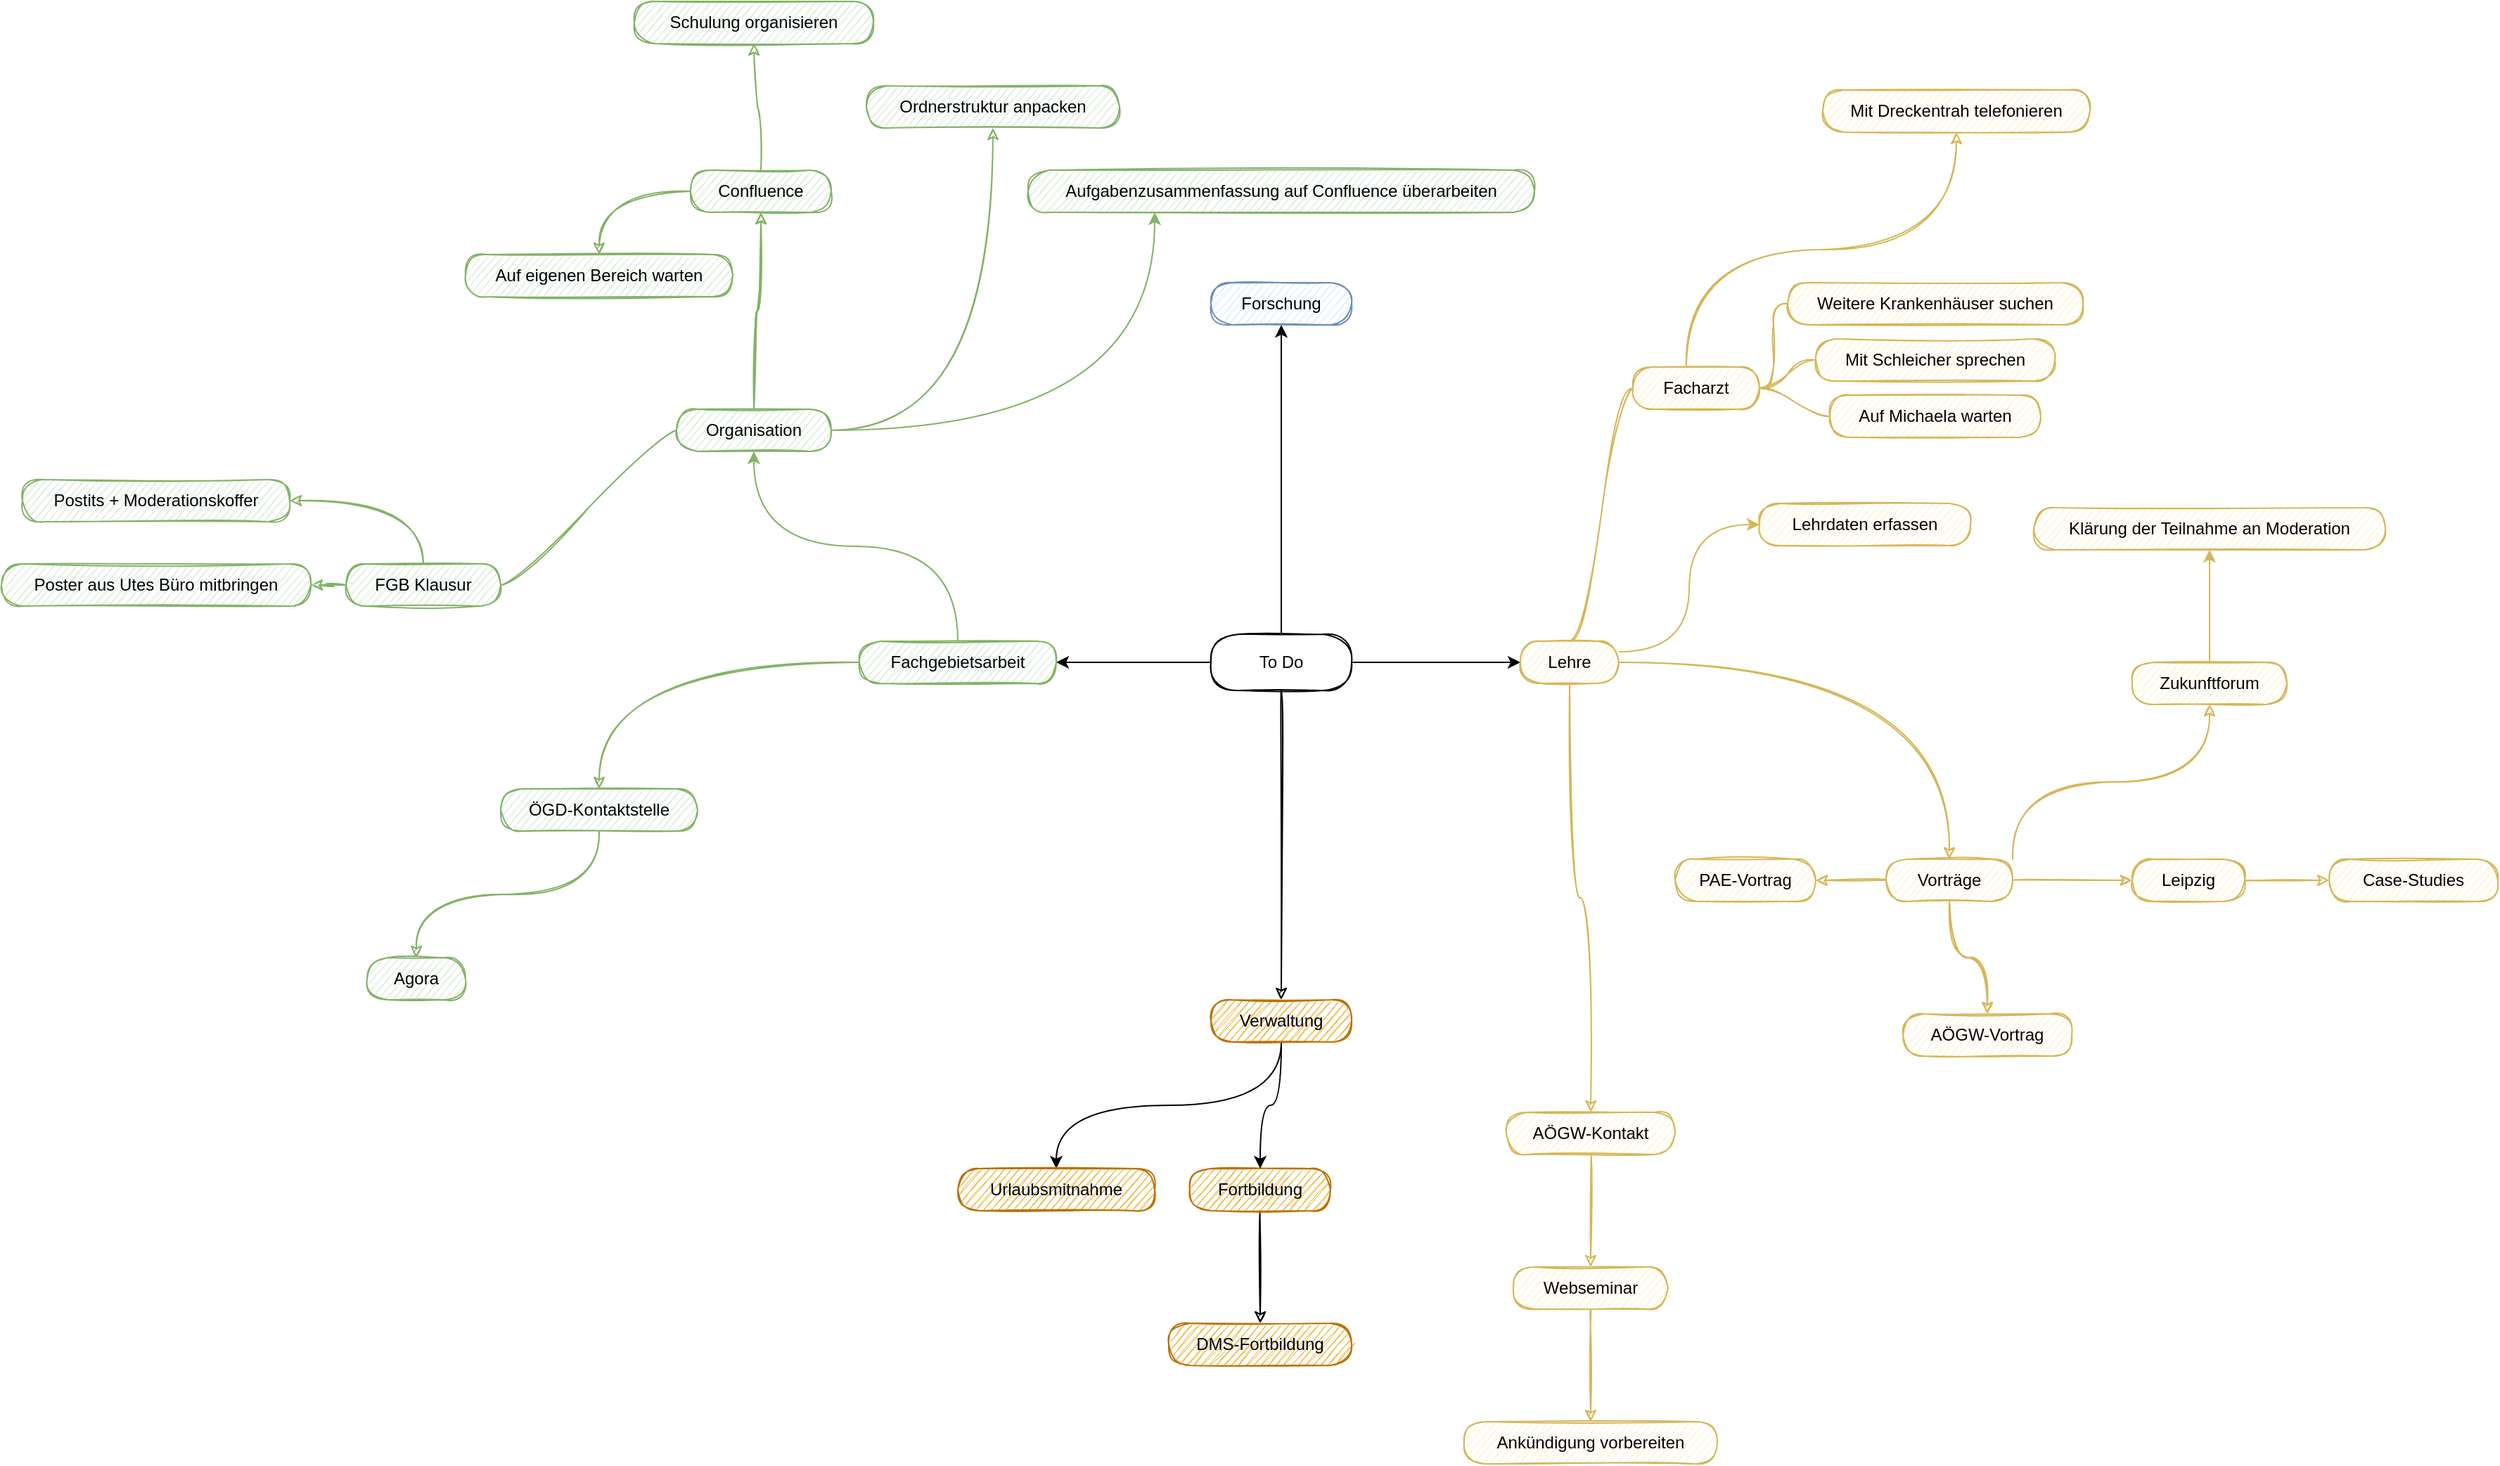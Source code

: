 <mxfile version="20.0.1" type="github">
  <diagram id="R2lEEEUBdFMjLlhIrx00" name="Page-1">
    <mxGraphModel dx="1813" dy="1606" grid="1" gridSize="10" guides="1" tooltips="1" connect="1" arrows="1" fold="1" page="1" pageScale="1" pageWidth="1169" pageHeight="827" math="0" shadow="0" extFonts="Permanent Marker^https://fonts.googleapis.com/css?family=Permanent+Marker">
      <root>
        <mxCell id="0" />
        <mxCell id="1" parent="0" />
        <mxCell id="mQkADK4qdGQxoDrUJaRL-8" style="edgeStyle=orthogonalEdgeStyle;curved=1;rounded=1;sketch=1;orthogonalLoop=1;jettySize=auto;html=1;exitX=1;exitY=0.5;exitDx=0;exitDy=0;fillColor=#fff2cc;strokeColor=#d6b656;" parent="1" source="LMBqHWlyGgOM0QiWOyd5-5" target="mQkADK4qdGQxoDrUJaRL-7" edge="1">
          <mxGeometry relative="1" as="geometry" />
        </mxCell>
        <mxCell id="mQkADK4qdGQxoDrUJaRL-22" value="" style="edgeStyle=orthogonalEdgeStyle;curved=1;rounded=1;sketch=1;orthogonalLoop=1;jettySize=auto;html=1;exitX=0.5;exitY=1;exitDx=0;exitDy=0;fillColor=#d5e8d4;strokeColor=#82b366;" parent="1" source="mQkADK4qdGQxoDrUJaRL-26" target="mQkADK4qdGQxoDrUJaRL-21" edge="1">
          <mxGeometry relative="1" as="geometry" />
        </mxCell>
        <mxCell id="mQkADK4qdGQxoDrUJaRL-40" style="edgeStyle=orthogonalEdgeStyle;curved=1;rounded=1;sketch=1;orthogonalLoop=1;jettySize=auto;html=1;exitX=0.5;exitY=1;exitDx=0;exitDy=0;fillColor=#fff2cc;strokeColor=#d6b656;" parent="1" source="LMBqHWlyGgOM0QiWOyd5-5" target="mQkADK4qdGQxoDrUJaRL-39" edge="1">
          <mxGeometry relative="1" as="geometry" />
        </mxCell>
        <mxCell id="i1Vuqu0Mb9gfkYQ8mBJL-2" style="edgeStyle=orthogonalEdgeStyle;rounded=1;orthogonalLoop=1;jettySize=auto;html=1;exitX=0.5;exitY=1;exitDx=0;exitDy=0;entryX=0.5;entryY=0;entryDx=0;entryDy=0;curved=1;sketch=1;" parent="1" source="uCP_6CUTZvWZAbhtNJwN-77" target="LMBqHWlyGgOM0QiWOyd5-7" edge="1">
          <mxGeometry relative="1" as="geometry" />
        </mxCell>
        <mxCell id="LMBqHWlyGgOM0QiWOyd5-6" style="edgeStyle=orthogonalEdgeStyle;curved=1;orthogonalLoop=1;jettySize=auto;html=1;exitX=1;exitY=0.5;exitDx=0;exitDy=0;entryX=0;entryY=0.5;entryDx=0;entryDy=0;" parent="1" source="uCP_6CUTZvWZAbhtNJwN-77" target="LMBqHWlyGgOM0QiWOyd5-5" edge="1">
          <mxGeometry relative="1" as="geometry" />
        </mxCell>
        <mxCell id="LMBqHWlyGgOM0QiWOyd5-12" style="edgeStyle=orthogonalEdgeStyle;curved=1;orthogonalLoop=1;jettySize=auto;html=1;exitX=0;exitY=0.5;exitDx=0;exitDy=0;entryX=1;entryY=0.5;entryDx=0;entryDy=0;" parent="1" source="uCP_6CUTZvWZAbhtNJwN-77" target="LMBqHWlyGgOM0QiWOyd5-11" edge="1">
          <mxGeometry relative="1" as="geometry" />
        </mxCell>
        <mxCell id="LMBqHWlyGgOM0QiWOyd5-13" style="edgeStyle=orthogonalEdgeStyle;curved=1;orthogonalLoop=1;jettySize=auto;html=1;exitX=0.5;exitY=0;exitDx=0;exitDy=0;entryX=0.5;entryY=1;entryDx=0;entryDy=0;" parent="1" source="uCP_6CUTZvWZAbhtNJwN-77" target="LMBqHWlyGgOM0QiWOyd5-3" edge="1">
          <mxGeometry relative="1" as="geometry" />
        </mxCell>
        <mxCell id="uCP_6CUTZvWZAbhtNJwN-77" value="To Do" style="whiteSpace=wrap;html=1;rounded=1;arcSize=50;align=center;verticalAlign=middle;strokeWidth=1;autosize=1;spacing=4;treeFolding=1;treeMoving=1;newEdgeStyle={&quot;edgeStyle&quot;:&quot;entityRelationEdgeStyle&quot;,&quot;startArrow&quot;:&quot;none&quot;,&quot;endArrow&quot;:&quot;none&quot;,&quot;segment&quot;:10,&quot;curved&quot;:1};sketch=1;" parent="1" vertex="1">
          <mxGeometry x="-250" y="-350" width="100" height="40" as="geometry" />
        </mxCell>
        <mxCell id="uCP_6CUTZvWZAbhtNJwN-92" value="" style="edgeStyle=orthogonalEdgeStyle;curved=1;rounded=1;sketch=1;orthogonalLoop=1;jettySize=auto;html=1;fillColor=#d5e8d4;strokeColor=#82b366;" parent="1" source="uCP_6CUTZvWZAbhtNJwN-78" target="uCP_6CUTZvWZAbhtNJwN-91" edge="1">
          <mxGeometry relative="1" as="geometry" />
        </mxCell>
        <mxCell id="uCP_6CUTZvWZAbhtNJwN-93" value="" style="edgeStyle=orthogonalEdgeStyle;curved=1;rounded=1;sketch=1;orthogonalLoop=1;jettySize=auto;html=1;fillColor=#d5e8d4;strokeColor=#82b366;" parent="1" source="uCP_6CUTZvWZAbhtNJwN-78" target="uCP_6CUTZvWZAbhtNJwN-91" edge="1">
          <mxGeometry relative="1" as="geometry" />
        </mxCell>
        <mxCell id="mQkADK4qdGQxoDrUJaRL-6" value="" style="edgeStyle=orthogonalEdgeStyle;rounded=1;orthogonalLoop=1;jettySize=auto;html=1;sketch=1;curved=1;fillColor=#d5e8d4;strokeColor=#82b366;" parent="1" source="uCP_6CUTZvWZAbhtNJwN-78" target="mQkADK4qdGQxoDrUJaRL-5" edge="1">
          <mxGeometry relative="1" as="geometry" />
        </mxCell>
        <mxCell id="mQkADK4qdGQxoDrUJaRL-27" value="" style="edgeStyle=orthogonalEdgeStyle;curved=1;rounded=1;sketch=1;orthogonalLoop=1;jettySize=auto;html=1;exitX=0;exitY=0.5;exitDx=0;exitDy=0;fillColor=#d5e8d4;strokeColor=#82b366;" parent="1" source="LMBqHWlyGgOM0QiWOyd5-11" target="mQkADK4qdGQxoDrUJaRL-26" edge="1">
          <mxGeometry relative="1" as="geometry" />
        </mxCell>
        <mxCell id="iJZXXsnUd8z4nvPOnFXm-2" style="edgeStyle=orthogonalEdgeStyle;orthogonalLoop=1;jettySize=auto;html=1;exitX=1;exitY=0.5;exitDx=0;exitDy=0;entryX=0.25;entryY=1;entryDx=0;entryDy=0;fillColor=#d5e8d4;strokeColor=#82b366;curved=1;" edge="1" parent="1" source="uCP_6CUTZvWZAbhtNJwN-78" target="iJZXXsnUd8z4nvPOnFXm-1">
          <mxGeometry relative="1" as="geometry" />
        </mxCell>
        <mxCell id="uCP_6CUTZvWZAbhtNJwN-78" value="Organisation" style="whiteSpace=wrap;html=1;rounded=1;arcSize=50;align=center;verticalAlign=middle;strokeWidth=1;autosize=1;spacing=4;treeFolding=1;treeMoving=1;newEdgeStyle={&quot;edgeStyle&quot;:&quot;entityRelationEdgeStyle&quot;,&quot;startArrow&quot;:&quot;none&quot;,&quot;endArrow&quot;:&quot;none&quot;,&quot;segment&quot;:10,&quot;curved&quot;:1};sketch=1;fillColor=#d5e8d4;strokeColor=#82b366;" parent="1" vertex="1">
          <mxGeometry x="-630" y="-510" width="110" height="30" as="geometry" />
        </mxCell>
        <mxCell id="mQkADK4qdGQxoDrUJaRL-33" value="" style="edgeStyle=orthogonalEdgeStyle;curved=1;rounded=1;sketch=1;orthogonalLoop=1;jettySize=auto;html=1;fillColor=#d5e8d4;strokeColor=#82b366;" parent="1" source="uCP_6CUTZvWZAbhtNJwN-79" target="mQkADK4qdGQxoDrUJaRL-32" edge="1">
          <mxGeometry relative="1" as="geometry" />
        </mxCell>
        <mxCell id="mQkADK4qdGQxoDrUJaRL-36" value="" style="edgeStyle=orthogonalEdgeStyle;curved=1;rounded=1;sketch=1;orthogonalLoop=1;jettySize=auto;html=1;fillColor=#d5e8d4;strokeColor=#82b366;" parent="1" source="uCP_6CUTZvWZAbhtNJwN-79" target="mQkADK4qdGQxoDrUJaRL-32" edge="1">
          <mxGeometry relative="1" as="geometry" />
        </mxCell>
        <mxCell id="mQkADK4qdGQxoDrUJaRL-38" style="edgeStyle=orthogonalEdgeStyle;curved=1;rounded=1;sketch=1;orthogonalLoop=1;jettySize=auto;html=1;exitX=0.5;exitY=0;exitDx=0;exitDy=0;entryX=1;entryY=0.5;entryDx=0;entryDy=0;fillColor=#d5e8d4;strokeColor=#82b366;" parent="1" source="uCP_6CUTZvWZAbhtNJwN-79" target="mQkADK4qdGQxoDrUJaRL-37" edge="1">
          <mxGeometry relative="1" as="geometry" />
        </mxCell>
        <mxCell id="uCP_6CUTZvWZAbhtNJwN-79" value="FGB Klausur" style="whiteSpace=wrap;html=1;rounded=1;arcSize=50;align=center;verticalAlign=middle;strokeWidth=1;autosize=1;spacing=4;treeFolding=1;treeMoving=1;newEdgeStyle={&quot;edgeStyle&quot;:&quot;entityRelationEdgeStyle&quot;,&quot;startArrow&quot;:&quot;none&quot;,&quot;endArrow&quot;:&quot;none&quot;,&quot;segment&quot;:10,&quot;curved&quot;:1};sketch=1;fillColor=#d5e8d4;strokeColor=#82b366;" parent="1" vertex="1">
          <mxGeometry x="-865" y="-400" width="110" height="30" as="geometry" />
        </mxCell>
        <mxCell id="uCP_6CUTZvWZAbhtNJwN-80" value="" style="edgeStyle=entityRelationEdgeStyle;startArrow=none;endArrow=none;segment=10;curved=1;rounded=1;sketch=1;exitX=0;exitY=0.5;exitDx=0;exitDy=0;fillColor=#d5e8d4;strokeColor=#82b366;" parent="1" source="uCP_6CUTZvWZAbhtNJwN-78" target="uCP_6CUTZvWZAbhtNJwN-79" edge="1">
          <mxGeometry relative="1" as="geometry">
            <mxPoint x="-420" y="-840" as="sourcePoint" />
            <mxPoint x="-340" y="-885" as="targetPoint" />
          </mxGeometry>
        </mxCell>
        <mxCell id="uCP_6CUTZvWZAbhtNJwN-81" value="" style="edgeStyle=entityRelationEdgeStyle;startArrow=none;endArrow=none;segment=10;curved=1;rounded=1;sketch=1;exitX=0.5;exitY=0;exitDx=0;exitDy=0;fillColor=#fff2cc;strokeColor=#d6b656;" parent="1" source="LMBqHWlyGgOM0QiWOyd5-5" target="uCP_6CUTZvWZAbhtNJwN-82" edge="1">
          <mxGeometry relative="1" as="geometry">
            <mxPoint x="-160" y="-350" as="sourcePoint" />
          </mxGeometry>
        </mxCell>
        <mxCell id="mQkADK4qdGQxoDrUJaRL-24" value="" style="edgeStyle=orthogonalEdgeStyle;curved=1;rounded=1;sketch=1;orthogonalLoop=1;jettySize=auto;html=1;exitX=0.422;exitY=-0.033;exitDx=0;exitDy=0;exitPerimeter=0;fillColor=#fff2cc;strokeColor=#d6b656;" parent="1" source="uCP_6CUTZvWZAbhtNJwN-82" target="mQkADK4qdGQxoDrUJaRL-23" edge="1">
          <mxGeometry relative="1" as="geometry" />
        </mxCell>
        <mxCell id="uCP_6CUTZvWZAbhtNJwN-82" value="Facharzt" style="whiteSpace=wrap;html=1;rounded=1;arcSize=50;align=center;verticalAlign=middle;strokeWidth=1;autosize=1;spacing=4;treeFolding=1;treeMoving=1;newEdgeStyle={&quot;edgeStyle&quot;:&quot;entityRelationEdgeStyle&quot;,&quot;startArrow&quot;:&quot;none&quot;,&quot;endArrow&quot;:&quot;none&quot;,&quot;segment&quot;:10,&quot;curved&quot;:1};sketch=1;fillColor=#fff2cc;strokeColor=#d6b656;" parent="1" vertex="1">
          <mxGeometry x="50" y="-540" width="90" height="30" as="geometry" />
        </mxCell>
        <mxCell id="uCP_6CUTZvWZAbhtNJwN-83" value="" style="edgeStyle=entityRelationEdgeStyle;startArrow=none;endArrow=none;segment=10;curved=1;rounded=1;sketch=1;fillColor=#fff2cc;strokeColor=#d6b656;" parent="1" source="uCP_6CUTZvWZAbhtNJwN-82" target="uCP_6CUTZvWZAbhtNJwN-84" edge="1">
          <mxGeometry relative="1" as="geometry">
            <mxPoint x="-30" y="-520" as="sourcePoint" />
          </mxGeometry>
        </mxCell>
        <mxCell id="uCP_6CUTZvWZAbhtNJwN-84" value="Mit Schleicher sprechen" style="whiteSpace=wrap;html=1;rounded=1;arcSize=50;align=center;verticalAlign=middle;strokeWidth=1;autosize=1;spacing=4;treeFolding=1;treeMoving=1;newEdgeStyle={&quot;edgeStyle&quot;:&quot;entityRelationEdgeStyle&quot;,&quot;startArrow&quot;:&quot;none&quot;,&quot;endArrow&quot;:&quot;none&quot;,&quot;segment&quot;:10,&quot;curved&quot;:1};sketch=1;fillColor=#fff2cc;strokeColor=#d6b656;" parent="1" vertex="1">
          <mxGeometry x="180" y="-560" width="170" height="30" as="geometry" />
        </mxCell>
        <mxCell id="uCP_6CUTZvWZAbhtNJwN-85" value="" style="edgeStyle=entityRelationEdgeStyle;startArrow=none;endArrow=none;segment=10;curved=1;rounded=1;sketch=1;fillColor=#fff2cc;strokeColor=#d6b656;" parent="1" source="uCP_6CUTZvWZAbhtNJwN-82" target="uCP_6CUTZvWZAbhtNJwN-86" edge="1">
          <mxGeometry relative="1" as="geometry">
            <mxPoint x="140" y="-525" as="sourcePoint" />
          </mxGeometry>
        </mxCell>
        <mxCell id="uCP_6CUTZvWZAbhtNJwN-86" value="Auf Michaela warten" style="whiteSpace=wrap;html=1;rounded=1;arcSize=50;align=center;verticalAlign=middle;strokeWidth=1;autosize=1;spacing=4;treeFolding=1;treeMoving=1;newEdgeStyle={&quot;edgeStyle&quot;:&quot;entityRelationEdgeStyle&quot;,&quot;startArrow&quot;:&quot;none&quot;,&quot;endArrow&quot;:&quot;none&quot;,&quot;segment&quot;:10,&quot;curved&quot;:1};sketch=1;fillColor=#fff2cc;strokeColor=#d6b656;" parent="1" vertex="1">
          <mxGeometry x="190" y="-520" width="150" height="30" as="geometry" />
        </mxCell>
        <mxCell id="uCP_6CUTZvWZAbhtNJwN-87" value="" style="edgeStyle=entityRelationEdgeStyle;startArrow=none;endArrow=none;segment=10;curved=1;rounded=1;sketch=1;fillColor=#fff2cc;strokeColor=#d6b656;" parent="1" source="uCP_6CUTZvWZAbhtNJwN-82" target="uCP_6CUTZvWZAbhtNJwN-88" edge="1">
          <mxGeometry relative="1" as="geometry">
            <mxPoint x="140" y="-525" as="sourcePoint" />
          </mxGeometry>
        </mxCell>
        <mxCell id="uCP_6CUTZvWZAbhtNJwN-88" value="Weitere Krankenhäuser suchen" style="whiteSpace=wrap;html=1;rounded=1;arcSize=50;align=center;verticalAlign=middle;strokeWidth=1;autosize=1;spacing=4;treeFolding=1;treeMoving=1;newEdgeStyle={&quot;edgeStyle&quot;:&quot;entityRelationEdgeStyle&quot;,&quot;startArrow&quot;:&quot;none&quot;,&quot;endArrow&quot;:&quot;none&quot;,&quot;segment&quot;:10,&quot;curved&quot;:1};sketch=1;fillColor=#fff2cc;strokeColor=#d6b656;" parent="1" vertex="1">
          <mxGeometry x="160" y="-600" width="210" height="30" as="geometry" />
        </mxCell>
        <mxCell id="uCP_6CUTZvWZAbhtNJwN-96" value="" style="edgeStyle=orthogonalEdgeStyle;curved=1;rounded=1;sketch=1;orthogonalLoop=1;jettySize=auto;html=1;exitX=0;exitY=0.5;exitDx=0;exitDy=0;fillColor=#d5e8d4;strokeColor=#82b366;" parent="1" source="uCP_6CUTZvWZAbhtNJwN-91" target="uCP_6CUTZvWZAbhtNJwN-94" edge="1">
          <mxGeometry relative="1" as="geometry" />
        </mxCell>
        <mxCell id="uCP_6CUTZvWZAbhtNJwN-98" value="" style="edgeStyle=orthogonalEdgeStyle;curved=1;rounded=1;sketch=1;orthogonalLoop=1;jettySize=auto;html=1;exitX=0.5;exitY=0;exitDx=0;exitDy=0;fillColor=#d5e8d4;strokeColor=#82b366;" parent="1" source="uCP_6CUTZvWZAbhtNJwN-91" target="uCP_6CUTZvWZAbhtNJwN-97" edge="1">
          <mxGeometry relative="1" as="geometry" />
        </mxCell>
        <mxCell id="uCP_6CUTZvWZAbhtNJwN-91" value="Confluence" style="whiteSpace=wrap;html=1;rounded=1;arcSize=50;align=center;verticalAlign=middle;strokeWidth=1;autosize=1;spacing=4;treeFolding=1;treeMoving=1;newEdgeStyle={&quot;edgeStyle&quot;:&quot;entityRelationEdgeStyle&quot;,&quot;startArrow&quot;:&quot;none&quot;,&quot;endArrow&quot;:&quot;none&quot;,&quot;segment&quot;:10,&quot;curved&quot;:1};sketch=1;fillColor=#d5e8d4;strokeColor=#82b366;" parent="1" vertex="1">
          <mxGeometry x="-620" y="-680" width="100" height="30" as="geometry" />
        </mxCell>
        <mxCell id="uCP_6CUTZvWZAbhtNJwN-94" value="Auf eigenen Bereich warten" style="whiteSpace=wrap;html=1;rounded=1;arcSize=50;align=center;verticalAlign=middle;strokeWidth=1;autosize=1;spacing=4;treeFolding=1;treeMoving=1;newEdgeStyle={&quot;edgeStyle&quot;:&quot;entityRelationEdgeStyle&quot;,&quot;startArrow&quot;:&quot;none&quot;,&quot;endArrow&quot;:&quot;none&quot;,&quot;segment&quot;:10,&quot;curved&quot;:1};sketch=1;fillColor=#d5e8d4;strokeColor=#82b366;" parent="1" vertex="1">
          <mxGeometry x="-780" y="-620" width="190" height="30" as="geometry" />
        </mxCell>
        <mxCell id="uCP_6CUTZvWZAbhtNJwN-97" value="Schulung organisieren" style="whiteSpace=wrap;html=1;rounded=1;arcSize=50;align=center;verticalAlign=middle;strokeWidth=1;autosize=1;spacing=4;treeFolding=1;treeMoving=1;newEdgeStyle={&quot;edgeStyle&quot;:&quot;entityRelationEdgeStyle&quot;,&quot;startArrow&quot;:&quot;none&quot;,&quot;endArrow&quot;:&quot;none&quot;,&quot;segment&quot;:10,&quot;curved&quot;:1};sketch=1;fillColor=#d5e8d4;strokeColor=#82b366;" parent="1" vertex="1">
          <mxGeometry x="-660" y="-800" width="170" height="30" as="geometry" />
        </mxCell>
        <mxCell id="mQkADK4qdGQxoDrUJaRL-5" value="Ordnerstruktur anpacken" style="whiteSpace=wrap;html=1;rounded=1;arcSize=50;align=center;verticalAlign=middle;strokeWidth=1;autosize=1;spacing=4;treeFolding=1;treeMoving=1;newEdgeStyle={&quot;edgeStyle&quot;:&quot;entityRelationEdgeStyle&quot;,&quot;startArrow&quot;:&quot;none&quot;,&quot;endArrow&quot;:&quot;none&quot;,&quot;segment&quot;:10,&quot;curved&quot;:1};sketch=1;fillColor=#d5e8d4;strokeColor=#82b366;" parent="1" vertex="1">
          <mxGeometry x="-495" y="-740" width="180" height="30" as="geometry" />
        </mxCell>
        <mxCell id="mQkADK4qdGQxoDrUJaRL-10" value="" style="edgeStyle=orthogonalEdgeStyle;curved=1;rounded=1;sketch=1;orthogonalLoop=1;jettySize=auto;html=1;fillColor=#fff2cc;strokeColor=#d6b656;" parent="1" source="mQkADK4qdGQxoDrUJaRL-7" target="mQkADK4qdGQxoDrUJaRL-9" edge="1">
          <mxGeometry relative="1" as="geometry" />
        </mxCell>
        <mxCell id="mQkADK4qdGQxoDrUJaRL-12" value="" style="edgeStyle=orthogonalEdgeStyle;curved=1;rounded=1;sketch=1;orthogonalLoop=1;jettySize=auto;html=1;fillColor=#fff2cc;strokeColor=#d6b656;" parent="1" source="mQkADK4qdGQxoDrUJaRL-7" target="mQkADK4qdGQxoDrUJaRL-9" edge="1">
          <mxGeometry relative="1" as="geometry" />
        </mxCell>
        <mxCell id="mQkADK4qdGQxoDrUJaRL-14" value="" style="edgeStyle=orthogonalEdgeStyle;curved=1;rounded=1;sketch=1;orthogonalLoop=1;jettySize=auto;html=1;fillColor=#fff2cc;strokeColor=#d6b656;" parent="1" source="mQkADK4qdGQxoDrUJaRL-7" target="mQkADK4qdGQxoDrUJaRL-13" edge="1">
          <mxGeometry relative="1" as="geometry" />
        </mxCell>
        <mxCell id="mQkADK4qdGQxoDrUJaRL-16" value="" style="edgeStyle=orthogonalEdgeStyle;curved=1;rounded=1;sketch=1;orthogonalLoop=1;jettySize=auto;html=1;fillColor=#fff2cc;strokeColor=#d6b656;" parent="1" source="mQkADK4qdGQxoDrUJaRL-7" target="mQkADK4qdGQxoDrUJaRL-15" edge="1">
          <mxGeometry relative="1" as="geometry" />
        </mxCell>
        <mxCell id="i1Vuqu0Mb9gfkYQ8mBJL-5" style="edgeStyle=orthogonalEdgeStyle;curved=1;rounded=1;sketch=1;orthogonalLoop=1;jettySize=auto;html=1;exitX=1;exitY=0;exitDx=0;exitDy=0;entryX=0.5;entryY=1;entryDx=0;entryDy=0;fillColor=#fff2cc;strokeColor=#d6b656;" parent="1" source="mQkADK4qdGQxoDrUJaRL-7" target="i1Vuqu0Mb9gfkYQ8mBJL-6" edge="1">
          <mxGeometry relative="1" as="geometry">
            <mxPoint x="410" y="-290" as="targetPoint" />
          </mxGeometry>
        </mxCell>
        <mxCell id="mQkADK4qdGQxoDrUJaRL-7" value="Vorträge" style="whiteSpace=wrap;html=1;rounded=1;arcSize=50;align=center;verticalAlign=middle;strokeWidth=1;autosize=1;spacing=4;treeFolding=1;treeMoving=1;newEdgeStyle={&quot;edgeStyle&quot;:&quot;entityRelationEdgeStyle&quot;,&quot;startArrow&quot;:&quot;none&quot;,&quot;endArrow&quot;:&quot;none&quot;,&quot;segment&quot;:10,&quot;curved&quot;:1};sketch=1;fillColor=#fff2cc;strokeColor=#d6b656;" parent="1" vertex="1">
          <mxGeometry x="230" y="-190" width="90" height="30" as="geometry" />
        </mxCell>
        <mxCell id="mQkADK4qdGQxoDrUJaRL-18" value="" style="edgeStyle=orthogonalEdgeStyle;curved=1;rounded=1;sketch=1;orthogonalLoop=1;jettySize=auto;html=1;fillColor=#fff2cc;strokeColor=#d6b656;" parent="1" source="mQkADK4qdGQxoDrUJaRL-9" target="mQkADK4qdGQxoDrUJaRL-17" edge="1" visible="0">
          <mxGeometry relative="1" as="geometry" />
        </mxCell>
        <mxCell id="mQkADK4qdGQxoDrUJaRL-9" value="AÖGW-Vortrag" style="whiteSpace=wrap;html=1;rounded=1;arcSize=50;align=center;verticalAlign=middle;strokeWidth=1;autosize=1;spacing=4;treeFolding=1;treeMoving=1;newEdgeStyle={&quot;edgeStyle&quot;:&quot;entityRelationEdgeStyle&quot;,&quot;startArrow&quot;:&quot;none&quot;,&quot;endArrow&quot;:&quot;none&quot;,&quot;segment&quot;:10,&quot;curved&quot;:1};sketch=1;fillColor=#fff2cc;strokeColor=#d6b656;" parent="1" vertex="1" collapsed="1">
          <mxGeometry x="242" y="-80" width="120" height="30" as="geometry" />
        </mxCell>
        <mxCell id="mQkADK4qdGQxoDrUJaRL-20" value="" style="edgeStyle=orthogonalEdgeStyle;curved=1;rounded=1;sketch=1;orthogonalLoop=1;jettySize=auto;html=1;fillColor=#fff2cc;strokeColor=#d6b656;" parent="1" source="mQkADK4qdGQxoDrUJaRL-13" target="mQkADK4qdGQxoDrUJaRL-19" edge="1">
          <mxGeometry relative="1" as="geometry" />
        </mxCell>
        <mxCell id="mQkADK4qdGQxoDrUJaRL-13" value="Leipzig" style="whiteSpace=wrap;html=1;rounded=1;arcSize=50;align=center;verticalAlign=middle;strokeWidth=1;autosize=1;spacing=4;treeFolding=1;treeMoving=1;newEdgeStyle={&quot;edgeStyle&quot;:&quot;entityRelationEdgeStyle&quot;,&quot;startArrow&quot;:&quot;none&quot;,&quot;endArrow&quot;:&quot;none&quot;,&quot;segment&quot;:10,&quot;curved&quot;:1};sketch=1;fillColor=#fff2cc;strokeColor=#d6b656;" parent="1" vertex="1">
          <mxGeometry x="405" y="-190" width="80" height="30" as="geometry" />
        </mxCell>
        <mxCell id="mQkADK4qdGQxoDrUJaRL-15" value="PAE-Vortrag" style="whiteSpace=wrap;html=1;rounded=1;arcSize=50;align=center;verticalAlign=middle;strokeWidth=1;autosize=1;spacing=4;treeFolding=1;treeMoving=1;newEdgeStyle={&quot;edgeStyle&quot;:&quot;entityRelationEdgeStyle&quot;,&quot;startArrow&quot;:&quot;none&quot;,&quot;endArrow&quot;:&quot;none&quot;,&quot;segment&quot;:10,&quot;curved&quot;:1};sketch=1;fillColor=#fff2cc;strokeColor=#d6b656;" parent="1" vertex="1" collapsed="1">
          <mxGeometry x="80" y="-190" width="100" height="30" as="geometry" />
        </mxCell>
        <mxCell id="mQkADK4qdGQxoDrUJaRL-17" value="Reisekostenantrag" style="whiteSpace=wrap;html=1;rounded=1;arcSize=50;align=center;verticalAlign=middle;strokeWidth=1;autosize=1;spacing=4;treeFolding=1;treeMoving=1;newEdgeStyle={&quot;edgeStyle&quot;:&quot;entityRelationEdgeStyle&quot;,&quot;startArrow&quot;:&quot;none&quot;,&quot;endArrow&quot;:&quot;none&quot;,&quot;segment&quot;:10,&quot;curved&quot;:1};sketch=1;fillColor=#fff2cc;strokeColor=#d6b656;" parent="1" vertex="1" visible="0">
          <mxGeometry x="967" y="700" width="150" height="30" as="geometry" />
        </mxCell>
        <mxCell id="mQkADK4qdGQxoDrUJaRL-19" value="Case-Studies" style="whiteSpace=wrap;html=1;rounded=1;arcSize=50;align=center;verticalAlign=middle;strokeWidth=1;autosize=1;spacing=4;treeFolding=1;treeMoving=1;newEdgeStyle={&quot;edgeStyle&quot;:&quot;entityRelationEdgeStyle&quot;,&quot;startArrow&quot;:&quot;none&quot;,&quot;endArrow&quot;:&quot;none&quot;,&quot;segment&quot;:10,&quot;curved&quot;:1};sketch=1;fillColor=#fff2cc;strokeColor=#d6b656;" parent="1" vertex="1">
          <mxGeometry x="545" y="-190" width="120" height="30" as="geometry" />
        </mxCell>
        <mxCell id="mQkADK4qdGQxoDrUJaRL-21" value="Agora" style="whiteSpace=wrap;html=1;rounded=1;arcSize=50;align=center;verticalAlign=middle;strokeWidth=1;autosize=1;spacing=4;treeFolding=1;treeMoving=1;newEdgeStyle={&quot;edgeStyle&quot;:&quot;entityRelationEdgeStyle&quot;,&quot;startArrow&quot;:&quot;none&quot;,&quot;endArrow&quot;:&quot;none&quot;,&quot;segment&quot;:10,&quot;curved&quot;:1};sketch=1;fillColor=#d5e8d4;strokeColor=#82b366;" parent="1" vertex="1">
          <mxGeometry x="-850" y="-120" width="70" height="30" as="geometry" />
        </mxCell>
        <mxCell id="mQkADK4qdGQxoDrUJaRL-23" value="&lt;div&gt;Mit Dreckentrah telefonieren&lt;/div&gt;" style="whiteSpace=wrap;html=1;rounded=1;arcSize=50;align=center;verticalAlign=middle;strokeWidth=1;autosize=1;spacing=4;treeFolding=1;treeMoving=1;newEdgeStyle={&quot;edgeStyle&quot;:&quot;entityRelationEdgeStyle&quot;,&quot;startArrow&quot;:&quot;none&quot;,&quot;endArrow&quot;:&quot;none&quot;,&quot;segment&quot;:10,&quot;curved&quot;:1};sketch=1;fillColor=#fff2cc;strokeColor=#d6b656;" parent="1" vertex="1">
          <mxGeometry x="185" y="-737" width="190" height="30" as="geometry" />
        </mxCell>
        <mxCell id="mQkADK4qdGQxoDrUJaRL-29" value="" style="edgeStyle=orthogonalEdgeStyle;curved=1;rounded=1;sketch=1;orthogonalLoop=1;jettySize=auto;html=1;fillColor=#d5e8d4;strokeColor=#82b366;" parent="1" source="mQkADK4qdGQxoDrUJaRL-26" target="mQkADK4qdGQxoDrUJaRL-28" edge="1" visible="0">
          <mxGeometry relative="1" as="geometry" />
        </mxCell>
        <mxCell id="mQkADK4qdGQxoDrUJaRL-31" value="" style="edgeStyle=orthogonalEdgeStyle;curved=1;rounded=1;sketch=1;orthogonalLoop=1;jettySize=auto;html=1;fillColor=#d5e8d4;strokeColor=#82b366;" parent="1" source="mQkADK4qdGQxoDrUJaRL-26" target="mQkADK4qdGQxoDrUJaRL-30" edge="1" visible="0">
          <mxGeometry relative="1" as="geometry" />
        </mxCell>
        <mxCell id="mQkADK4qdGQxoDrUJaRL-26" value="ÖGD-Kontaktstelle" style="whiteSpace=wrap;html=1;rounded=1;arcSize=50;align=center;verticalAlign=middle;strokeWidth=1;autosize=1;spacing=4;treeFolding=1;treeMoving=1;newEdgeStyle={&quot;edgeStyle&quot;:&quot;entityRelationEdgeStyle&quot;,&quot;startArrow&quot;:&quot;none&quot;,&quot;endArrow&quot;:&quot;none&quot;,&quot;segment&quot;:10,&quot;curved&quot;:1};sketch=1;fillColor=#d5e8d4;strokeColor=#82b366;" parent="1" vertex="1" collapsed="1">
          <mxGeometry x="-755" y="-240" width="140" height="30" as="geometry" />
        </mxCell>
        <mxCell id="mQkADK4qdGQxoDrUJaRL-28" value="Padlet Rückmeldungen anschauen" style="whiteSpace=wrap;html=1;rounded=1;arcSize=50;align=center;verticalAlign=middle;strokeWidth=1;autosize=1;spacing=4;treeFolding=1;treeMoving=1;newEdgeStyle={&quot;edgeStyle&quot;:&quot;entityRelationEdgeStyle&quot;,&quot;startArrow&quot;:&quot;none&quot;,&quot;endArrow&quot;:&quot;none&quot;,&quot;segment&quot;:10,&quot;curved&quot;:1};sketch=1;fillColor=#d5e8d4;strokeColor=#82b366;" parent="1" vertex="1" visible="0">
          <mxGeometry x="145" y="540" width="230" height="30" as="geometry" />
        </mxCell>
        <mxCell id="mQkADK4qdGQxoDrUJaRL-30" value="Nächstes Treffen vorbereiten" style="whiteSpace=wrap;html=1;rounded=1;arcSize=50;align=center;verticalAlign=middle;strokeWidth=1;autosize=1;spacing=4;treeFolding=1;treeMoving=1;newEdgeStyle={&quot;edgeStyle&quot;:&quot;entityRelationEdgeStyle&quot;,&quot;startArrow&quot;:&quot;none&quot;,&quot;endArrow&quot;:&quot;none&quot;,&quot;segment&quot;:10,&quot;curved&quot;:1};sketch=1;fillColor=#d5e8d4;strokeColor=#82b366;" parent="1" vertex="1" visible="0">
          <mxGeometry x="-60" y="430" width="200" height="30" as="geometry" />
        </mxCell>
        <mxCell id="mQkADK4qdGQxoDrUJaRL-32" value="Poster aus Utes Büro mitbringen" style="whiteSpace=wrap;html=1;rounded=1;arcSize=50;align=center;verticalAlign=middle;strokeWidth=1;autosize=1;spacing=4;treeFolding=1;treeMoving=1;newEdgeStyle={&quot;edgeStyle&quot;:&quot;entityRelationEdgeStyle&quot;,&quot;startArrow&quot;:&quot;none&quot;,&quot;endArrow&quot;:&quot;none&quot;,&quot;segment&quot;:10,&quot;curved&quot;:1};sketch=1;fillColor=#d5e8d4;strokeColor=#82b366;" parent="1" vertex="1">
          <mxGeometry x="-1110" y="-400" width="220" height="30" as="geometry" />
        </mxCell>
        <mxCell id="mQkADK4qdGQxoDrUJaRL-37" value="Postits + Moderationskoffer" style="whiteSpace=wrap;html=1;rounded=1;arcSize=50;align=center;verticalAlign=middle;strokeWidth=1;autosize=1;spacing=4;treeFolding=1;treeMoving=1;newEdgeStyle={&quot;edgeStyle&quot;:&quot;entityRelationEdgeStyle&quot;,&quot;startArrow&quot;:&quot;none&quot;,&quot;endArrow&quot;:&quot;none&quot;,&quot;segment&quot;:10,&quot;curved&quot;:1};sketch=1;fillColor=#d5e8d4;strokeColor=#82b366;" parent="1" vertex="1">
          <mxGeometry x="-1095" y="-460" width="190" height="30" as="geometry" />
        </mxCell>
        <mxCell id="mQkADK4qdGQxoDrUJaRL-42" value="" style="edgeStyle=orthogonalEdgeStyle;curved=1;rounded=1;sketch=1;orthogonalLoop=1;jettySize=auto;html=1;fillColor=#fff2cc;strokeColor=#d6b656;" parent="1" source="mQkADK4qdGQxoDrUJaRL-39" target="mQkADK4qdGQxoDrUJaRL-41" edge="1">
          <mxGeometry relative="1" as="geometry" />
        </mxCell>
        <mxCell id="mQkADK4qdGQxoDrUJaRL-39" value="AÖGW-Kontakt" style="whiteSpace=wrap;html=1;rounded=1;arcSize=50;align=center;verticalAlign=middle;strokeWidth=1;autosize=1;spacing=4;treeFolding=1;treeMoving=1;newEdgeStyle={&quot;edgeStyle&quot;:&quot;entityRelationEdgeStyle&quot;,&quot;startArrow&quot;:&quot;none&quot;,&quot;endArrow&quot;:&quot;none&quot;,&quot;segment&quot;:10,&quot;curved&quot;:1};sketch=1;fillColor=#fff2cc;strokeColor=#d6b656;" parent="1" vertex="1">
          <mxGeometry x="-40" y="-10" width="120" height="30" as="geometry" />
        </mxCell>
        <mxCell id="mQkADK4qdGQxoDrUJaRL-44" value="" style="edgeStyle=orthogonalEdgeStyle;curved=1;rounded=1;sketch=1;orthogonalLoop=1;jettySize=auto;html=1;fillColor=#fff2cc;strokeColor=#d6b656;" parent="1" source="mQkADK4qdGQxoDrUJaRL-41" target="mQkADK4qdGQxoDrUJaRL-43" edge="1">
          <mxGeometry relative="1" as="geometry" />
        </mxCell>
        <mxCell id="mQkADK4qdGQxoDrUJaRL-41" value="Webseminar" style="whiteSpace=wrap;html=1;rounded=1;arcSize=50;align=center;verticalAlign=middle;strokeWidth=1;autosize=1;spacing=4;treeFolding=1;treeMoving=1;newEdgeStyle={&quot;edgeStyle&quot;:&quot;entityRelationEdgeStyle&quot;,&quot;startArrow&quot;:&quot;none&quot;,&quot;endArrow&quot;:&quot;none&quot;,&quot;segment&quot;:10,&quot;curved&quot;:1};sketch=1;fillColor=#fff2cc;strokeColor=#d6b656;" parent="1" vertex="1">
          <mxGeometry x="-35" y="100" width="110" height="30" as="geometry" />
        </mxCell>
        <mxCell id="mQkADK4qdGQxoDrUJaRL-43" value="Ankündigung vorbereiten" style="whiteSpace=wrap;html=1;rounded=1;arcSize=50;align=center;verticalAlign=middle;strokeWidth=1;autosize=1;spacing=4;treeFolding=1;treeMoving=1;newEdgeStyle={&quot;edgeStyle&quot;:&quot;entityRelationEdgeStyle&quot;,&quot;startArrow&quot;:&quot;none&quot;,&quot;endArrow&quot;:&quot;none&quot;,&quot;segment&quot;:10,&quot;curved&quot;:1};sketch=1;fillColor=#fff2cc;strokeColor=#d6b656;" parent="1" vertex="1">
          <mxGeometry x="-70" y="210" width="180" height="30" as="geometry" />
        </mxCell>
        <mxCell id="i1Vuqu0Mb9gfkYQ8mBJL-4" value="" style="edgeStyle=orthogonalEdgeStyle;curved=1;rounded=1;sketch=1;orthogonalLoop=1;jettySize=auto;html=1;" parent="1" source="i1Vuqu0Mb9gfkYQ8mBJL-1" target="i1Vuqu0Mb9gfkYQ8mBJL-3" edge="1">
          <mxGeometry relative="1" as="geometry" />
        </mxCell>
        <mxCell id="i1Vuqu0Mb9gfkYQ8mBJL-1" value="Fortbildung" style="whiteSpace=wrap;html=1;rounded=1;arcSize=50;align=center;verticalAlign=middle;strokeWidth=1;autosize=1;spacing=4;treeFolding=1;treeMoving=1;newEdgeStyle={&quot;edgeStyle&quot;:&quot;entityRelationEdgeStyle&quot;,&quot;startArrow&quot;:&quot;none&quot;,&quot;endArrow&quot;:&quot;none&quot;,&quot;segment&quot;:10,&quot;curved&quot;:1};sketch=1;fillColor=#f0a30a;strokeColor=#BD7000;fontColor=#000000;" parent="1" vertex="1">
          <mxGeometry x="-265" y="30" width="100" height="30" as="geometry" />
        </mxCell>
        <mxCell id="i1Vuqu0Mb9gfkYQ8mBJL-3" value="&lt;div&gt;DMS-Fortbildung&lt;/div&gt;" style="whiteSpace=wrap;html=1;rounded=1;arcSize=50;align=center;verticalAlign=middle;strokeWidth=1;autosize=1;spacing=4;treeFolding=1;treeMoving=1;newEdgeStyle={&quot;edgeStyle&quot;:&quot;entityRelationEdgeStyle&quot;,&quot;startArrow&quot;:&quot;none&quot;,&quot;endArrow&quot;:&quot;none&quot;,&quot;segment&quot;:10,&quot;curved&quot;:1};sketch=1;fillColor=#f0a30a;strokeColor=#BD7000;fontColor=#000000;" parent="1" vertex="1">
          <mxGeometry x="-280" y="140" width="130" height="30" as="geometry" />
        </mxCell>
        <mxCell id="LMBqHWlyGgOM0QiWOyd5-2" value="" style="edgeStyle=orthogonalEdgeStyle;rounded=0;orthogonalLoop=1;jettySize=auto;html=1;fillColor=#fff2cc;strokeColor=#d6b656;" parent="1" source="i1Vuqu0Mb9gfkYQ8mBJL-6" target="LMBqHWlyGgOM0QiWOyd5-1" edge="1">
          <mxGeometry relative="1" as="geometry" />
        </mxCell>
        <mxCell id="i1Vuqu0Mb9gfkYQ8mBJL-6" value="Zukunftforum" style="whiteSpace=wrap;html=1;rounded=1;arcSize=50;align=center;verticalAlign=middle;strokeWidth=1;autosize=1;spacing=4;treeFolding=1;treeMoving=1;newEdgeStyle={&quot;edgeStyle&quot;:&quot;entityRelationEdgeStyle&quot;,&quot;startArrow&quot;:&quot;none&quot;,&quot;endArrow&quot;:&quot;none&quot;,&quot;segment&quot;:10,&quot;curved&quot;:1};sketch=1;fillColor=#fff2cc;strokeColor=#d6b656;" parent="1" vertex="1">
          <mxGeometry x="405" y="-330" width="110" height="30" as="geometry" />
        </mxCell>
        <mxCell id="LMBqHWlyGgOM0QiWOyd5-1" value="Klärung der Teilnahme an Moderation" style="whiteSpace=wrap;html=1;rounded=1;arcSize=50;align=center;verticalAlign=middle;strokeWidth=1;autosize=1;spacing=4;treeFolding=1;treeMoving=1;newEdgeStyle={&quot;edgeStyle&quot;:&quot;entityRelationEdgeStyle&quot;,&quot;startArrow&quot;:&quot;none&quot;,&quot;endArrow&quot;:&quot;none&quot;,&quot;segment&quot;:10,&quot;curved&quot;:1};sketch=1;fillColor=#fff2cc;strokeColor=#d6b656;" parent="1" vertex="1">
          <mxGeometry x="335" y="-440" width="250" height="30" as="geometry" />
        </mxCell>
        <mxCell id="LMBqHWlyGgOM0QiWOyd5-3" value="Forschung" style="whiteSpace=wrap;html=1;rounded=1;arcSize=50;align=center;verticalAlign=middle;strokeWidth=1;autosize=1;spacing=4;treeFolding=1;treeMoving=1;newEdgeStyle={&quot;edgeStyle&quot;:&quot;entityRelationEdgeStyle&quot;,&quot;startArrow&quot;:&quot;none&quot;,&quot;endArrow&quot;:&quot;none&quot;,&quot;segment&quot;:10,&quot;curved&quot;:1};sketch=1;fillColor=#dae8fc;strokeColor=#6c8ebf;" parent="1" vertex="1">
          <mxGeometry x="-250" y="-600" width="100" height="30" as="geometry" />
        </mxCell>
        <mxCell id="LMBqHWlyGgOM0QiWOyd5-19" style="edgeStyle=orthogonalEdgeStyle;curved=1;orthogonalLoop=1;jettySize=auto;html=1;exitX=1;exitY=0.25;exitDx=0;exitDy=0;entryX=0;entryY=0.5;entryDx=0;entryDy=0;fillColor=#fff2cc;strokeColor=#d6b656;" parent="1" source="LMBqHWlyGgOM0QiWOyd5-5" target="LMBqHWlyGgOM0QiWOyd5-18" edge="1">
          <mxGeometry relative="1" as="geometry" />
        </mxCell>
        <mxCell id="LMBqHWlyGgOM0QiWOyd5-5" value="Lehre" style="whiteSpace=wrap;html=1;rounded=1;arcSize=50;align=center;verticalAlign=middle;strokeWidth=1;autosize=1;spacing=4;treeFolding=1;treeMoving=1;newEdgeStyle={&quot;edgeStyle&quot;:&quot;entityRelationEdgeStyle&quot;,&quot;startArrow&quot;:&quot;none&quot;,&quot;endArrow&quot;:&quot;none&quot;,&quot;segment&quot;:10,&quot;curved&quot;:1};sketch=1;fillColor=#fff2cc;strokeColor=#d6b656;" parent="1" vertex="1">
          <mxGeometry x="-30" y="-345" width="70" height="30" as="geometry" />
        </mxCell>
        <mxCell id="LMBqHWlyGgOM0QiWOyd5-8" style="edgeStyle=orthogonalEdgeStyle;curved=1;orthogonalLoop=1;jettySize=auto;html=1;exitX=0.5;exitY=1;exitDx=0;exitDy=0;entryX=0.5;entryY=0;entryDx=0;entryDy=0;" parent="1" source="LMBqHWlyGgOM0QiWOyd5-7" target="i1Vuqu0Mb9gfkYQ8mBJL-1" edge="1">
          <mxGeometry relative="1" as="geometry" />
        </mxCell>
        <mxCell id="LMBqHWlyGgOM0QiWOyd5-10" style="edgeStyle=orthogonalEdgeStyle;curved=1;orthogonalLoop=1;jettySize=auto;html=1;exitX=0.5;exitY=1;exitDx=0;exitDy=0;entryX=0.5;entryY=0;entryDx=0;entryDy=0;" parent="1" source="LMBqHWlyGgOM0QiWOyd5-7" target="LMBqHWlyGgOM0QiWOyd5-9" edge="1">
          <mxGeometry relative="1" as="geometry" />
        </mxCell>
        <mxCell id="LMBqHWlyGgOM0QiWOyd5-7" value="Verwaltung" style="whiteSpace=wrap;html=1;rounded=1;arcSize=50;align=center;verticalAlign=middle;strokeWidth=1;autosize=1;spacing=4;treeFolding=1;treeMoving=1;newEdgeStyle={&quot;edgeStyle&quot;:&quot;entityRelationEdgeStyle&quot;,&quot;startArrow&quot;:&quot;none&quot;,&quot;endArrow&quot;:&quot;none&quot;,&quot;segment&quot;:10,&quot;curved&quot;:1};sketch=1;fillColor=#f0a30a;strokeColor=#BD7000;fontColor=#000000;" parent="1" vertex="1">
          <mxGeometry x="-250" y="-90" width="100" height="30" as="geometry" />
        </mxCell>
        <mxCell id="LMBqHWlyGgOM0QiWOyd5-9" value="Urlaubsmitnahme" style="whiteSpace=wrap;html=1;rounded=1;arcSize=50;align=center;verticalAlign=middle;strokeWidth=1;autosize=1;spacing=4;treeFolding=1;treeMoving=1;newEdgeStyle={&quot;edgeStyle&quot;:&quot;entityRelationEdgeStyle&quot;,&quot;startArrow&quot;:&quot;none&quot;,&quot;endArrow&quot;:&quot;none&quot;,&quot;segment&quot;:10,&quot;curved&quot;:1};sketch=1;fillColor=#f0a30a;strokeColor=#BD7000;fontColor=#000000;" parent="1" vertex="1">
          <mxGeometry x="-430" y="30" width="140" height="30" as="geometry" />
        </mxCell>
        <mxCell id="LMBqHWlyGgOM0QiWOyd5-16" style="edgeStyle=orthogonalEdgeStyle;curved=1;orthogonalLoop=1;jettySize=auto;html=1;exitX=0.5;exitY=0;exitDx=0;exitDy=0;entryX=0.5;entryY=1;entryDx=0;entryDy=0;fillColor=#d5e8d4;strokeColor=#82b366;" parent="1" source="LMBqHWlyGgOM0QiWOyd5-11" target="uCP_6CUTZvWZAbhtNJwN-78" edge="1">
          <mxGeometry relative="1" as="geometry" />
        </mxCell>
        <mxCell id="LMBqHWlyGgOM0QiWOyd5-11" value="Fachgebietsarbeit" style="whiteSpace=wrap;html=1;rounded=1;arcSize=50;align=center;verticalAlign=middle;strokeWidth=1;autosize=1;spacing=4;treeFolding=1;treeMoving=1;newEdgeStyle={&quot;edgeStyle&quot;:&quot;entityRelationEdgeStyle&quot;,&quot;startArrow&quot;:&quot;none&quot;,&quot;endArrow&quot;:&quot;none&quot;,&quot;segment&quot;:10,&quot;curved&quot;:1};sketch=1;fillColor=#d5e8d4;strokeColor=#82b366;" parent="1" vertex="1">
          <mxGeometry x="-500" y="-345" width="140" height="30" as="geometry" />
        </mxCell>
        <mxCell id="LMBqHWlyGgOM0QiWOyd5-18" value="Lehrdaten erfassen" style="whiteSpace=wrap;html=1;rounded=1;arcSize=50;align=center;verticalAlign=middle;strokeWidth=1;autosize=1;spacing=4;treeFolding=1;treeMoving=1;newEdgeStyle={&quot;edgeStyle&quot;:&quot;entityRelationEdgeStyle&quot;,&quot;startArrow&quot;:&quot;none&quot;,&quot;endArrow&quot;:&quot;none&quot;,&quot;segment&quot;:10,&quot;curved&quot;:1};sketch=1;fillColor=#fff2cc;strokeColor=#d6b656;" parent="1" vertex="1" collapsed="1">
          <mxGeometry x="140" y="-443" width="150" height="30" as="geometry" />
        </mxCell>
        <mxCell id="iJZXXsnUd8z4nvPOnFXm-1" value="Aufgabenzusammenfassung auf Confluence überarbeiten" style="whiteSpace=wrap;html=1;rounded=1;arcSize=50;align=center;verticalAlign=middle;strokeWidth=1;autosize=1;spacing=4;treeFolding=1;treeMoving=1;newEdgeStyle={&quot;edgeStyle&quot;:&quot;entityRelationEdgeStyle&quot;,&quot;startArrow&quot;:&quot;none&quot;,&quot;endArrow&quot;:&quot;none&quot;,&quot;segment&quot;:10,&quot;curved&quot;:1};sketch=1;fillColor=#d5e8d4;strokeColor=#82b366;" vertex="1" parent="1">
          <mxGeometry x="-380" y="-680" width="360" height="30" as="geometry" />
        </mxCell>
      </root>
    </mxGraphModel>
  </diagram>
</mxfile>
